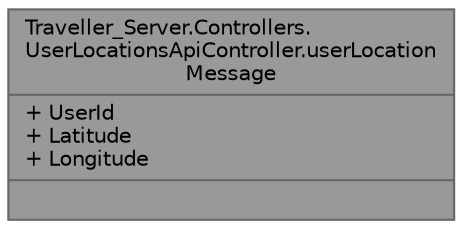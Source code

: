 digraph "Traveller_Server.Controllers.UserLocationsApiController.userLocationMessage"
{
 // LATEX_PDF_SIZE
  bgcolor="transparent";
  edge [fontname=Helvetica,fontsize=10,labelfontname=Helvetica,labelfontsize=10];
  node [fontname=Helvetica,fontsize=10,shape=box,height=0.2,width=0.4];
  Node1 [shape=record,label="{Traveller_Server.Controllers.\lUserLocationsApiController.userLocation\lMessage\n|+ UserId\l+ Latitude\l+ Longitude\l|}",height=0.2,width=0.4,color="gray40", fillcolor="grey60", style="filled", fontcolor="black",tooltip="User location message class, used as an interface between front-end and back-end."];
}
